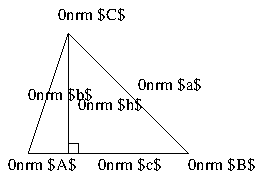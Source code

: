 .PS
.ps 6
line from  0.390,10.310 to 0.390,9.710
line from  0.390,9.760 to 0.440,9.760 to 0.440,9.710
.baseline 12
"\ninrm $A$" at 0.090,9.641 ljust
"\ninrm $a$" at 0.740,10.041 ljust
line from  0.390,10.310 to 0.190,9.710 to 0.990,9.710 to 0.390,10.310
"\ninrm $c$" at 0.540,9.641 ljust
"\ninrm $h$" at 0.440,9.941 ljust
"\ninrm $b$" at 0.190,9.991 ljust
"\ninrm $B$" at 0.990,9.641 ljust
"\ninrm $C$" at 0.340,10.391 ljust
.PE
